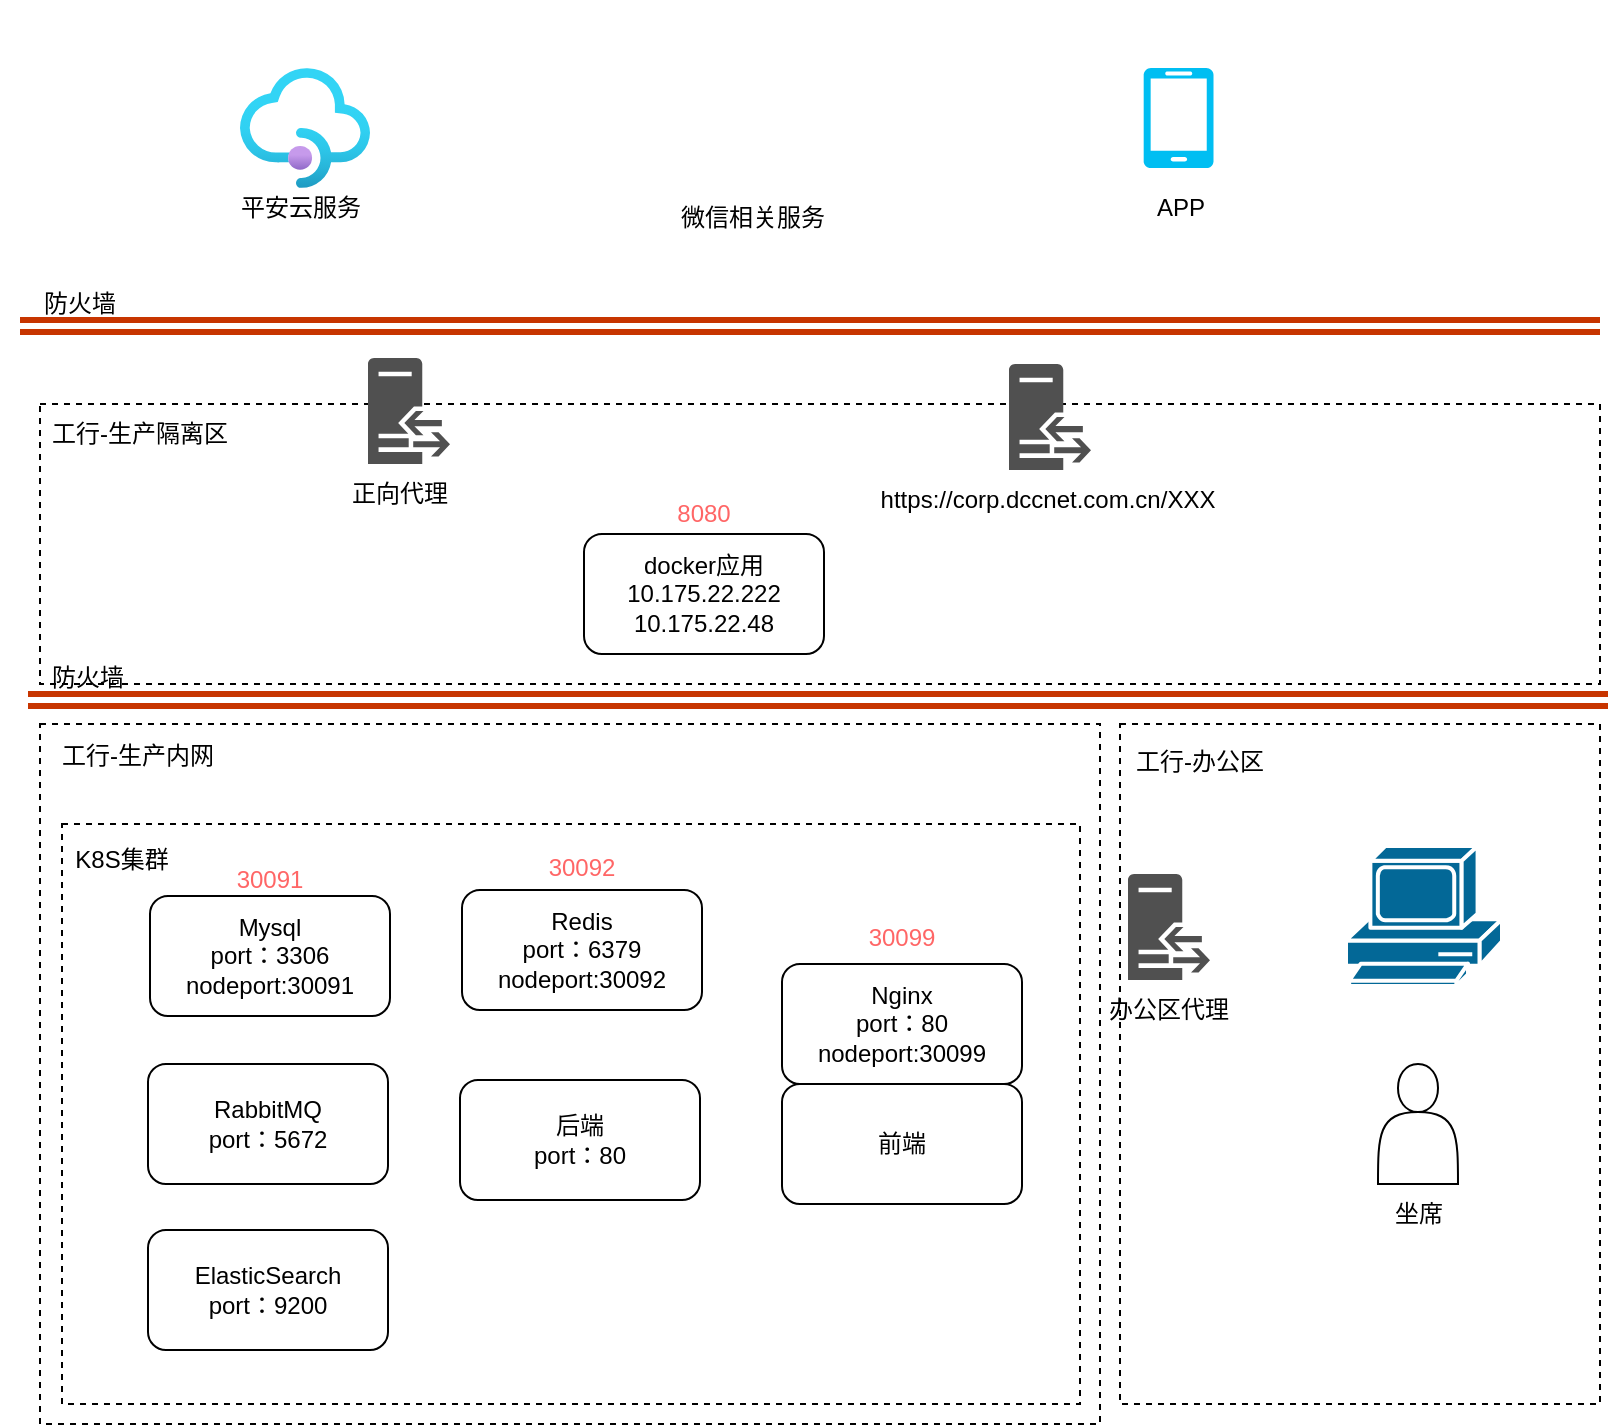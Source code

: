 <mxfile version="24.2.2" type="github">
  <diagram name="第 1 页" id="H5Td6hfvK_dSOBT4_KqR">
    <mxGraphModel dx="1026" dy="601" grid="1" gridSize="10" guides="1" tooltips="1" connect="1" arrows="1" fold="1" page="1" pageScale="1" pageWidth="827" pageHeight="1169" math="0" shadow="0">
      <root>
        <mxCell id="0" />
        <mxCell id="1" parent="0" />
        <mxCell id="0VPpqt3ser_8MPo7c0mN-4" value="" style="rounded=0;whiteSpace=wrap;html=1;fillColor=none;dashed=1;" vertex="1" parent="1">
          <mxGeometry x="30" y="612" width="780" height="140" as="geometry" />
        </mxCell>
        <mxCell id="0VPpqt3ser_8MPo7c0mN-2" value="" style="rounded=0;whiteSpace=wrap;html=1;fillColor=none;dashed=1;" vertex="1" parent="1">
          <mxGeometry x="30" y="772" width="530" height="350" as="geometry" />
        </mxCell>
        <mxCell id="0VPpqt3ser_8MPo7c0mN-9" value="" style="rounded=0;whiteSpace=wrap;html=1;fillColor=none;dashed=1;" vertex="1" parent="1">
          <mxGeometry x="41" y="822" width="509" height="290" as="geometry" />
        </mxCell>
        <mxCell id="0VPpqt3ser_8MPo7c0mN-3" value="工行-生产内网" style="text;html=1;align=center;verticalAlign=middle;whiteSpace=wrap;rounded=0;" vertex="1" parent="1">
          <mxGeometry x="29" y="773" width="100" height="30" as="geometry" />
        </mxCell>
        <mxCell id="0VPpqt3ser_8MPo7c0mN-5" value="工行-生产隔离区" style="text;html=1;align=center;verticalAlign=middle;whiteSpace=wrap;rounded=0;" vertex="1" parent="1">
          <mxGeometry x="30" y="612" width="100" height="30" as="geometry" />
        </mxCell>
        <mxCell id="0VPpqt3ser_8MPo7c0mN-6" value="" style="rounded=0;whiteSpace=wrap;html=1;fillColor=none;dashed=1;" vertex="1" parent="1">
          <mxGeometry x="570" y="772" width="240" height="340" as="geometry" />
        </mxCell>
        <mxCell id="0VPpqt3ser_8MPo7c0mN-7" value="工行-办公区" style="text;html=1;align=center;verticalAlign=middle;whiteSpace=wrap;rounded=0;" vertex="1" parent="1">
          <mxGeometry x="570" y="776" width="80" height="30" as="geometry" />
        </mxCell>
        <mxCell id="0VPpqt3ser_8MPo7c0mN-10" value="K8S集群" style="text;html=1;align=center;verticalAlign=middle;whiteSpace=wrap;rounded=0;" vertex="1" parent="1">
          <mxGeometry x="41" y="825" width="60" height="30" as="geometry" />
        </mxCell>
        <mxCell id="0VPpqt3ser_8MPo7c0mN-12" value="&lt;div&gt;&lt;span style=&quot;background-color: initial;&quot;&gt;RabbitMQ&lt;/span&gt;&lt;/div&gt;&lt;div&gt;&lt;span style=&quot;background-color: initial;&quot;&gt;port：5672&lt;/span&gt;&lt;/div&gt;" style="rounded=1;whiteSpace=wrap;html=1;" vertex="1" parent="1">
          <mxGeometry x="84" y="942" width="120" height="60" as="geometry" />
        </mxCell>
        <mxCell id="0VPpqt3ser_8MPo7c0mN-13" value="&lt;div&gt;ElasticSearch&lt;/div&gt;&lt;div&gt;&lt;span style=&quot;background-color: initial;&quot;&gt;port：9200&lt;/span&gt;&lt;/div&gt;" style="rounded=1;whiteSpace=wrap;html=1;" vertex="1" parent="1">
          <mxGeometry x="84" y="1025" width="120" height="60" as="geometry" />
        </mxCell>
        <mxCell id="0VPpqt3ser_8MPo7c0mN-15" value="&lt;div&gt;后端&lt;/div&gt;&lt;div&gt;port：80&lt;/div&gt;" style="rounded=1;whiteSpace=wrap;html=1;" vertex="1" parent="1">
          <mxGeometry x="240" y="950" width="120" height="60" as="geometry" />
        </mxCell>
        <mxCell id="0VPpqt3ser_8MPo7c0mN-24" value="" style="shape=mxgraph.cisco.computers_and_peripherals.pc;html=1;pointerEvents=1;dashed=0;fillColor=#036897;strokeColor=#ffffff;strokeWidth=2;verticalLabelPosition=bottom;verticalAlign=top;align=center;outlineConnect=0;" vertex="1" parent="1">
          <mxGeometry x="683" y="833" width="78" height="70" as="geometry" />
        </mxCell>
        <mxCell id="0VPpqt3ser_8MPo7c0mN-65" value="" style="group" vertex="1" connectable="0" parent="1">
          <mxGeometry x="120" y="444" width="81" height="85" as="geometry" />
        </mxCell>
        <mxCell id="0VPpqt3ser_8MPo7c0mN-52" value="" style="image;aspect=fixed;html=1;points=[];align=center;fontSize=12;image=img/lib/azure2/app_services/API_Management_Services.svg;" vertex="1" parent="0VPpqt3ser_8MPo7c0mN-65">
          <mxGeometry x="10" width="65" height="60" as="geometry" />
        </mxCell>
        <mxCell id="0VPpqt3ser_8MPo7c0mN-57" value="平安云服务" style="text;html=1;align=center;verticalAlign=middle;whiteSpace=wrap;rounded=0;" vertex="1" parent="0VPpqt3ser_8MPo7c0mN-65">
          <mxGeometry y="55" width="81" height="30" as="geometry" />
        </mxCell>
        <mxCell id="0VPpqt3ser_8MPo7c0mN-66" value="" style="group" vertex="1" connectable="0" parent="1">
          <mxGeometry x="331" y="410" width="109" height="124" as="geometry" />
        </mxCell>
        <mxCell id="0VPpqt3ser_8MPo7c0mN-58" value="" style="shape=image;html=1;verticalAlign=top;verticalLabelPosition=bottom;labelBackgroundColor=#ffffff;imageAspect=0;aspect=fixed;image=https://cdn4.iconfinder.com/data/icons/social-media-2346/512/we_chat-01-128.png" vertex="1" parent="0VPpqt3ser_8MPo7c0mN-66">
          <mxGeometry width="109" height="109" as="geometry" />
        </mxCell>
        <mxCell id="0VPpqt3ser_8MPo7c0mN-60" value="微信相关服务" style="text;html=1;align=center;verticalAlign=middle;whiteSpace=wrap;rounded=0;" vertex="1" parent="0VPpqt3ser_8MPo7c0mN-66">
          <mxGeometry x="15" y="94" width="81" height="30" as="geometry" />
        </mxCell>
        <mxCell id="0VPpqt3ser_8MPo7c0mN-67" value="" style="group" vertex="1" connectable="0" parent="1">
          <mxGeometry x="560" y="444" width="81" height="85" as="geometry" />
        </mxCell>
        <mxCell id="0VPpqt3ser_8MPo7c0mN-55" value="" style="verticalLabelPosition=bottom;html=1;verticalAlign=top;align=center;strokeColor=none;fillColor=#00BEF2;shape=mxgraph.azure.mobile;pointerEvents=1;" vertex="1" parent="0VPpqt3ser_8MPo7c0mN-67">
          <mxGeometry x="21.75" width="35" height="50" as="geometry" />
        </mxCell>
        <mxCell id="0VPpqt3ser_8MPo7c0mN-61" value="APP" style="text;html=1;align=center;verticalAlign=middle;whiteSpace=wrap;rounded=0;" vertex="1" parent="0VPpqt3ser_8MPo7c0mN-67">
          <mxGeometry y="55" width="81" height="30" as="geometry" />
        </mxCell>
        <mxCell id="0VPpqt3ser_8MPo7c0mN-68" value="" style="group" vertex="1" connectable="0" parent="1">
          <mxGeometry x="454" y="592" width="160" height="83" as="geometry" />
        </mxCell>
        <mxCell id="0VPpqt3ser_8MPo7c0mN-45" value="" style="sketch=0;pointerEvents=1;shadow=0;dashed=0;html=1;strokeColor=none;fillColor=#505050;labelPosition=center;verticalLabelPosition=bottom;verticalAlign=top;outlineConnect=0;align=center;shape=mxgraph.office.servers.reverse_proxy;" vertex="1" parent="0VPpqt3ser_8MPo7c0mN-68">
          <mxGeometry x="60.5" width="41" height="53" as="geometry" />
        </mxCell>
        <mxCell id="0VPpqt3ser_8MPo7c0mN-47" value="https://corp.dccnet.com.cn/XXX" style="text;html=1;align=center;verticalAlign=middle;whiteSpace=wrap;rounded=0;" vertex="1" parent="0VPpqt3ser_8MPo7c0mN-68">
          <mxGeometry y="53" width="160" height="30" as="geometry" />
        </mxCell>
        <mxCell id="0VPpqt3ser_8MPo7c0mN-69" value="" style="group" vertex="1" connectable="0" parent="1">
          <mxGeometry x="170" y="589" width="80" height="83" as="geometry" />
        </mxCell>
        <mxCell id="0VPpqt3ser_8MPo7c0mN-44" value="" style="sketch=0;pointerEvents=1;shadow=0;dashed=0;html=1;strokeColor=none;fillColor=#505050;labelPosition=center;verticalLabelPosition=bottom;verticalAlign=top;outlineConnect=0;align=center;shape=mxgraph.office.servers.reverse_proxy;" vertex="1" parent="0VPpqt3ser_8MPo7c0mN-69">
          <mxGeometry x="24" width="41" height="53" as="geometry" />
        </mxCell>
        <mxCell id="0VPpqt3ser_8MPo7c0mN-46" value="正向代理" style="text;html=1;align=center;verticalAlign=middle;whiteSpace=wrap;rounded=0;" vertex="1" parent="0VPpqt3ser_8MPo7c0mN-69">
          <mxGeometry y="53" width="80" height="30" as="geometry" />
        </mxCell>
        <mxCell id="0VPpqt3ser_8MPo7c0mN-70" value="" style="group" vertex="1" connectable="0" parent="1">
          <mxGeometry x="302" y="652" width="120" height="85" as="geometry" />
        </mxCell>
        <mxCell id="0VPpqt3ser_8MPo7c0mN-1" value="&lt;div&gt;docker应用&lt;/div&gt;10.175.22.222&lt;div&gt;10.175.22.48&lt;br&gt;&lt;/div&gt;" style="rounded=1;whiteSpace=wrap;html=1;" vertex="1" parent="0VPpqt3ser_8MPo7c0mN-70">
          <mxGeometry y="25" width="120" height="60" as="geometry" />
        </mxCell>
        <mxCell id="0VPpqt3ser_8MPo7c0mN-50" value="8080" style="text;html=1;align=center;verticalAlign=middle;whiteSpace=wrap;rounded=0;fontColor=#FF6666;" vertex="1" parent="0VPpqt3ser_8MPo7c0mN-70">
          <mxGeometry x="30" width="60" height="30" as="geometry" />
        </mxCell>
        <mxCell id="0VPpqt3ser_8MPo7c0mN-71" value="" style="group" vertex="1" connectable="0" parent="1">
          <mxGeometry x="684.75" y="942" width="68.5" height="90" as="geometry" />
        </mxCell>
        <mxCell id="0VPpqt3ser_8MPo7c0mN-23" value="" style="shape=actor;whiteSpace=wrap;html=1;" vertex="1" parent="0VPpqt3ser_8MPo7c0mN-71">
          <mxGeometry x="14.25" width="40" height="60" as="geometry" />
        </mxCell>
        <mxCell id="0VPpqt3ser_8MPo7c0mN-37" value="坐席" style="text;html=1;align=center;verticalAlign=middle;whiteSpace=wrap;rounded=0;" vertex="1" parent="0VPpqt3ser_8MPo7c0mN-71">
          <mxGeometry y="60" width="68.5" height="30" as="geometry" />
        </mxCell>
        <mxCell id="0VPpqt3ser_8MPo7c0mN-72" value="" style="group" vertex="1" connectable="0" parent="1">
          <mxGeometry x="85" y="835" width="120" height="83" as="geometry" />
        </mxCell>
        <mxCell id="0VPpqt3ser_8MPo7c0mN-11" value="&lt;div&gt;Mysql&lt;/div&gt;&lt;div&gt;port：3306&lt;/div&gt;&lt;div&gt;nodeport:30091&lt;/div&gt;" style="rounded=1;whiteSpace=wrap;html=1;" vertex="1" parent="0VPpqt3ser_8MPo7c0mN-72">
          <mxGeometry y="23" width="120" height="60" as="geometry" />
        </mxCell>
        <mxCell id="0VPpqt3ser_8MPo7c0mN-35" value="30091" style="text;html=1;align=center;verticalAlign=middle;whiteSpace=wrap;rounded=0;fontColor=#FF6666;" vertex="1" parent="0VPpqt3ser_8MPo7c0mN-72">
          <mxGeometry x="30" width="60" height="30" as="geometry" />
        </mxCell>
        <mxCell id="0VPpqt3ser_8MPo7c0mN-73" value="" style="group" vertex="1" connectable="0" parent="1">
          <mxGeometry x="241" y="829" width="120" height="86" as="geometry" />
        </mxCell>
        <mxCell id="0VPpqt3ser_8MPo7c0mN-8" value="&lt;div&gt;&lt;span style=&quot;background-color: initial;&quot;&gt;Redis&lt;/span&gt;&lt;/div&gt;&lt;div&gt;&lt;span style=&quot;background-color: initial;&quot;&gt;port：6379&lt;/span&gt;&lt;/div&gt;&lt;div&gt;nodeport:30092&lt;/div&gt;" style="rounded=1;whiteSpace=wrap;html=1;" vertex="1" parent="0VPpqt3ser_8MPo7c0mN-73">
          <mxGeometry y="26" width="120" height="60" as="geometry" />
        </mxCell>
        <mxCell id="0VPpqt3ser_8MPo7c0mN-36" value="30092" style="text;html=1;align=center;verticalAlign=middle;whiteSpace=wrap;rounded=0;fontColor=#FF6666;" vertex="1" parent="0VPpqt3ser_8MPo7c0mN-73">
          <mxGeometry x="30" width="60" height="30" as="geometry" />
        </mxCell>
        <mxCell id="0VPpqt3ser_8MPo7c0mN-74" value="" style="group" vertex="1" connectable="0" parent="1">
          <mxGeometry x="401" y="864" width="120" height="148" as="geometry" />
        </mxCell>
        <mxCell id="0VPpqt3ser_8MPo7c0mN-28" value="" style="group" vertex="1" connectable="0" parent="0VPpqt3ser_8MPo7c0mN-74">
          <mxGeometry y="28" width="120" height="120" as="geometry" />
        </mxCell>
        <mxCell id="0VPpqt3ser_8MPo7c0mN-14" value="&lt;div&gt;Nginx&lt;/div&gt;&lt;div&gt;port：80&lt;/div&gt;&lt;div&gt;nodeport:30099&lt;/div&gt;" style="rounded=1;whiteSpace=wrap;html=1;" vertex="1" parent="0VPpqt3ser_8MPo7c0mN-28">
          <mxGeometry width="120" height="60" as="geometry" />
        </mxCell>
        <mxCell id="0VPpqt3ser_8MPo7c0mN-16" value="前端" style="rounded=1;whiteSpace=wrap;html=1;" vertex="1" parent="0VPpqt3ser_8MPo7c0mN-28">
          <mxGeometry y="60" width="120" height="60" as="geometry" />
        </mxCell>
        <mxCell id="0VPpqt3ser_8MPo7c0mN-34" value="30099" style="text;html=1;align=center;verticalAlign=middle;whiteSpace=wrap;rounded=0;fontColor=#FF6666;" vertex="1" parent="0VPpqt3ser_8MPo7c0mN-74">
          <mxGeometry x="30" width="60" height="30" as="geometry" />
        </mxCell>
        <mxCell id="0VPpqt3ser_8MPo7c0mN-75" value="" style="group" vertex="1" connectable="0" parent="1">
          <mxGeometry x="10" y="547" width="800" height="30" as="geometry" />
        </mxCell>
        <mxCell id="0VPpqt3ser_8MPo7c0mN-39" value="" style="shape=link;html=1;rounded=0;labelBackgroundColor=#FFB366;fontColor=#FFB366;labelBorderColor=#FFB366;strokeColor=#C73500;fillColor=#fa6800;strokeWidth=3;" edge="1" parent="0VPpqt3ser_8MPo7c0mN-75">
          <mxGeometry width="100" relative="1" as="geometry">
            <mxPoint x="10" y="26" as="sourcePoint" />
            <mxPoint x="800" y="26" as="targetPoint" />
          </mxGeometry>
        </mxCell>
        <mxCell id="0VPpqt3ser_8MPo7c0mN-42" value="防火墙" style="text;html=1;align=center;verticalAlign=middle;whiteSpace=wrap;rounded=0;" vertex="1" parent="0VPpqt3ser_8MPo7c0mN-75">
          <mxGeometry width="80" height="30" as="geometry" />
        </mxCell>
        <mxCell id="0VPpqt3ser_8MPo7c0mN-79" value="" style="group" vertex="1" connectable="0" parent="1">
          <mxGeometry x="560.25" y="847" width="68.5" height="83" as="geometry" />
        </mxCell>
        <mxCell id="0VPpqt3ser_8MPo7c0mN-30" value="办公区代理" style="text;html=1;align=center;verticalAlign=middle;whiteSpace=wrap;rounded=0;" vertex="1" parent="0VPpqt3ser_8MPo7c0mN-79">
          <mxGeometry y="53" width="68.5" height="30" as="geometry" />
        </mxCell>
        <mxCell id="0VPpqt3ser_8MPo7c0mN-32" value="" style="sketch=0;pointerEvents=1;shadow=0;dashed=0;html=1;strokeColor=none;fillColor=#505050;labelPosition=center;verticalLabelPosition=bottom;verticalAlign=top;outlineConnect=0;align=center;shape=mxgraph.office.servers.reverse_proxy;" vertex="1" parent="0VPpqt3ser_8MPo7c0mN-79">
          <mxGeometry x="13.75" width="41" height="53" as="geometry" />
        </mxCell>
        <mxCell id="0VPpqt3ser_8MPo7c0mN-80" value="" style="group" vertex="1" connectable="0" parent="1">
          <mxGeometry x="14" y="734" width="800" height="30" as="geometry" />
        </mxCell>
        <mxCell id="0VPpqt3ser_8MPo7c0mN-81" value="" style="shape=link;html=1;rounded=0;labelBackgroundColor=#FFB366;fontColor=#FFB366;labelBorderColor=#FFB366;strokeColor=#C73500;fillColor=#fa6800;strokeWidth=3;" edge="1" parent="0VPpqt3ser_8MPo7c0mN-80">
          <mxGeometry width="100" relative="1" as="geometry">
            <mxPoint x="10" y="26" as="sourcePoint" />
            <mxPoint x="800" y="26" as="targetPoint" />
          </mxGeometry>
        </mxCell>
        <mxCell id="0VPpqt3ser_8MPo7c0mN-82" value="防火墙" style="text;html=1;align=center;verticalAlign=middle;whiteSpace=wrap;rounded=0;" vertex="1" parent="0VPpqt3ser_8MPo7c0mN-80">
          <mxGeometry width="80" height="30" as="geometry" />
        </mxCell>
      </root>
    </mxGraphModel>
  </diagram>
</mxfile>
